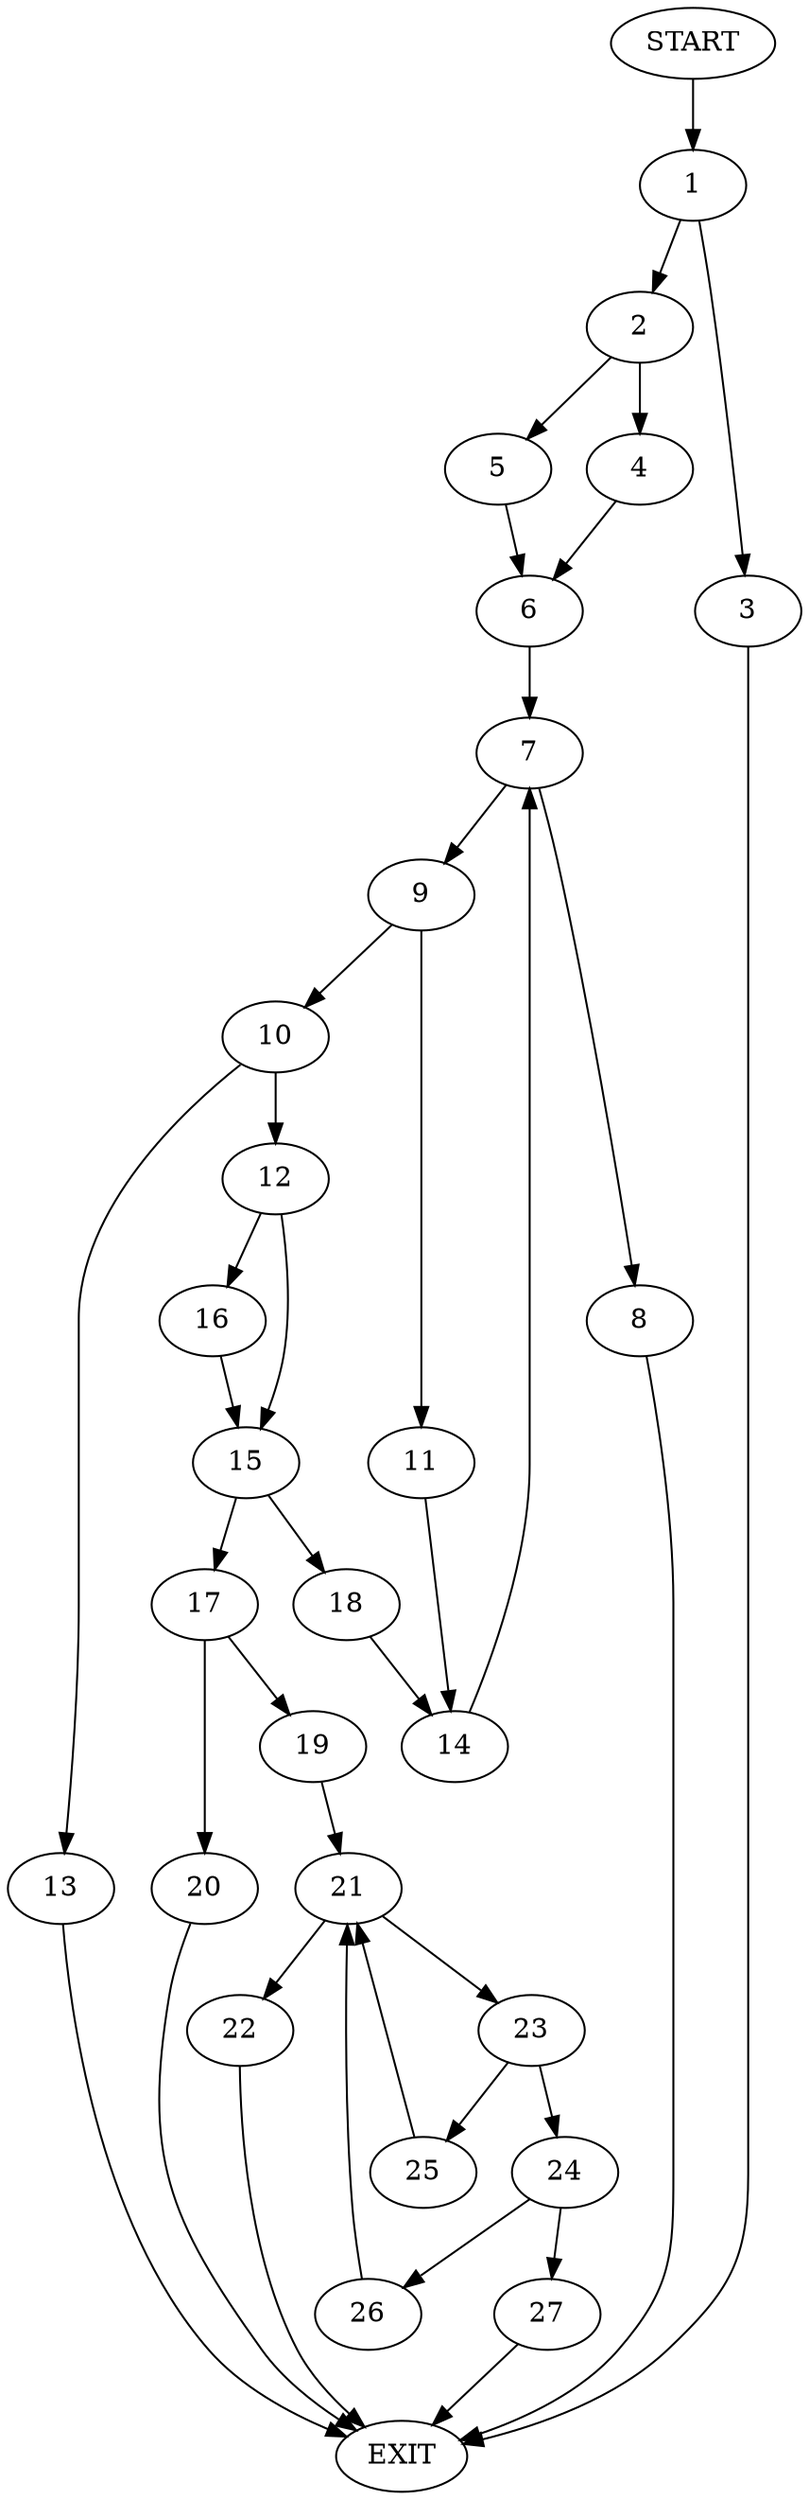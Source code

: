 digraph {
0 [label="START"]
28 [label="EXIT"]
0 -> 1
1 -> 2
1 -> 3
2 -> 4
2 -> 5
3 -> 28
5 -> 6
4 -> 6
6 -> 7
7 -> 8
7 -> 9
9 -> 10
9 -> 11
8 -> 28
10 -> 12
10 -> 13
11 -> 14
14 -> 7
12 -> 15
12 -> 16
13 -> 28
16 -> 15
15 -> 17
15 -> 18
17 -> 19
17 -> 20
18 -> 14
20 -> 28
19 -> 21
21 -> 22
21 -> 23
23 -> 24
23 -> 25
22 -> 28
24 -> 26
24 -> 27
25 -> 21
27 -> 28
26 -> 21
}
